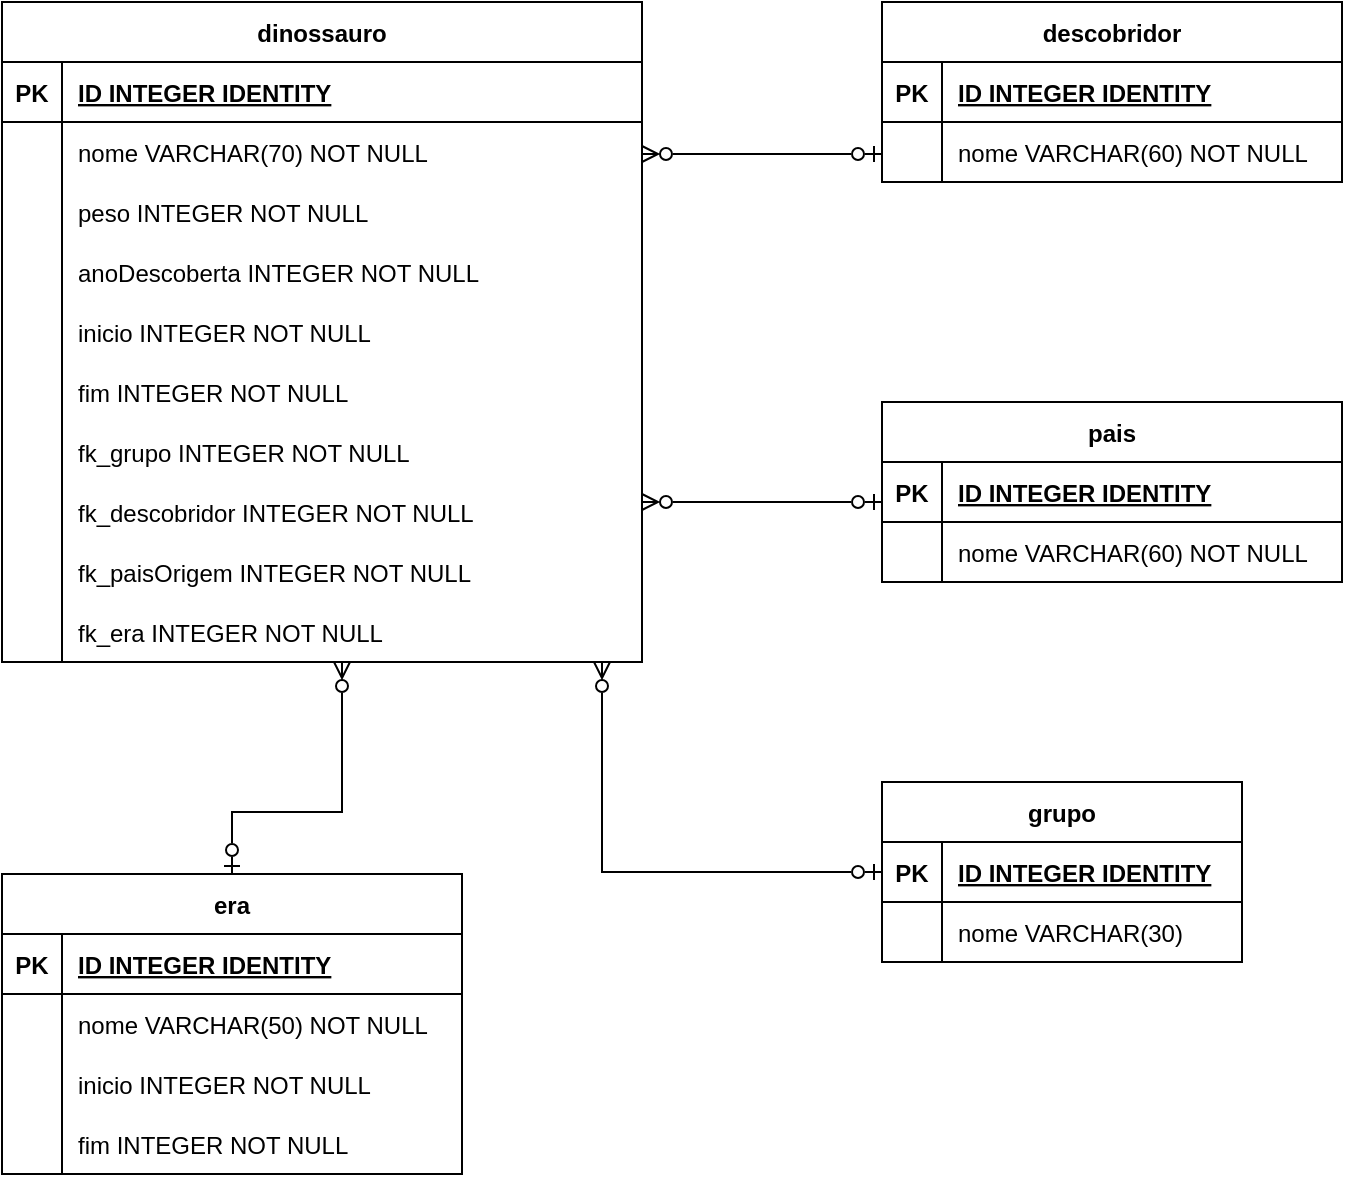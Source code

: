 <mxfile version="22.1.2" type="device">
  <diagram name="Page-1" id="ZxZZLESLRguiSDgGjBzf">
    <mxGraphModel dx="1098" dy="690" grid="1" gridSize="10" guides="1" tooltips="1" connect="1" arrows="1" fold="1" page="1" pageScale="1" pageWidth="827" pageHeight="1169" background="none" math="0" shadow="0">
      <root>
        <mxCell id="0" />
        <mxCell id="1" parent="0" />
        <mxCell id="klsp1BTiwaLLlgp8RESb-103" value="descobridor" style="shape=table;startSize=30;container=1;collapsible=1;childLayout=tableLayout;fixedRows=1;rowLines=0;fontStyle=1;align=center;resizeLast=1;" parent="1" vertex="1">
          <mxGeometry x="519" y="314" width="230" height="90" as="geometry" />
        </mxCell>
        <mxCell id="klsp1BTiwaLLlgp8RESb-104" value="" style="shape=tableRow;horizontal=0;startSize=0;swimlaneHead=0;swimlaneBody=0;fillColor=none;collapsible=0;dropTarget=0;points=[[0,0.5],[1,0.5]];portConstraint=eastwest;strokeColor=inherit;top=0;left=0;right=0;bottom=1;" parent="klsp1BTiwaLLlgp8RESb-103" vertex="1">
          <mxGeometry y="30" width="230" height="30" as="geometry" />
        </mxCell>
        <mxCell id="klsp1BTiwaLLlgp8RESb-105" value="PK" style="shape=partialRectangle;overflow=hidden;connectable=0;fillColor=none;strokeColor=inherit;top=0;left=0;bottom=0;right=0;fontStyle=1;" parent="klsp1BTiwaLLlgp8RESb-104" vertex="1">
          <mxGeometry width="30" height="30" as="geometry">
            <mxRectangle width="30" height="30" as="alternateBounds" />
          </mxGeometry>
        </mxCell>
        <mxCell id="klsp1BTiwaLLlgp8RESb-106" value="ID INTEGER  IDENTITY" style="shape=partialRectangle;overflow=hidden;connectable=0;fillColor=none;align=left;strokeColor=inherit;top=0;left=0;bottom=0;right=0;spacingLeft=6;fontStyle=5;" parent="klsp1BTiwaLLlgp8RESb-104" vertex="1">
          <mxGeometry x="30" width="200" height="30" as="geometry">
            <mxRectangle width="200" height="30" as="alternateBounds" />
          </mxGeometry>
        </mxCell>
        <mxCell id="klsp1BTiwaLLlgp8RESb-107" value="" style="shape=tableRow;horizontal=0;startSize=0;swimlaneHead=0;swimlaneBody=0;fillColor=none;collapsible=0;dropTarget=0;points=[[0,0.5],[1,0.5]];portConstraint=eastwest;strokeColor=inherit;top=0;left=0;right=0;bottom=0;" parent="klsp1BTiwaLLlgp8RESb-103" vertex="1">
          <mxGeometry y="60" width="230" height="30" as="geometry" />
        </mxCell>
        <mxCell id="klsp1BTiwaLLlgp8RESb-108" value="" style="shape=partialRectangle;overflow=hidden;connectable=0;fillColor=none;strokeColor=inherit;top=0;left=0;bottom=0;right=0;" parent="klsp1BTiwaLLlgp8RESb-107" vertex="1">
          <mxGeometry width="30" height="30" as="geometry">
            <mxRectangle width="30" height="30" as="alternateBounds" />
          </mxGeometry>
        </mxCell>
        <mxCell id="klsp1BTiwaLLlgp8RESb-109" value="nome VARCHAR(60) NOT NULL" style="shape=partialRectangle;overflow=hidden;connectable=0;fillColor=none;align=left;strokeColor=inherit;top=0;left=0;bottom=0;right=0;spacingLeft=6;" parent="klsp1BTiwaLLlgp8RESb-107" vertex="1">
          <mxGeometry x="30" width="200" height="30" as="geometry">
            <mxRectangle width="200" height="30" as="alternateBounds" />
          </mxGeometry>
        </mxCell>
        <mxCell id="klsp1BTiwaLLlgp8RESb-110" value="pais" style="shape=table;startSize=30;container=1;collapsible=1;childLayout=tableLayout;fixedRows=1;rowLines=0;fontStyle=1;align=center;resizeLast=1;" parent="1" vertex="1">
          <mxGeometry x="519" y="514" width="230" height="90" as="geometry" />
        </mxCell>
        <mxCell id="klsp1BTiwaLLlgp8RESb-111" value="" style="shape=tableRow;horizontal=0;startSize=0;swimlaneHead=0;swimlaneBody=0;fillColor=none;collapsible=0;dropTarget=0;points=[[0,0.5],[1,0.5]];portConstraint=eastwest;strokeColor=inherit;top=0;left=0;right=0;bottom=1;" parent="klsp1BTiwaLLlgp8RESb-110" vertex="1">
          <mxGeometry y="30" width="230" height="30" as="geometry" />
        </mxCell>
        <mxCell id="klsp1BTiwaLLlgp8RESb-112" value="PK" style="shape=partialRectangle;overflow=hidden;connectable=0;fillColor=none;strokeColor=inherit;top=0;left=0;bottom=0;right=0;fontStyle=1;" parent="klsp1BTiwaLLlgp8RESb-111" vertex="1">
          <mxGeometry width="30" height="30" as="geometry">
            <mxRectangle width="30" height="30" as="alternateBounds" />
          </mxGeometry>
        </mxCell>
        <mxCell id="klsp1BTiwaLLlgp8RESb-113" value="ID INTEGER  IDENTITY" style="shape=partialRectangle;overflow=hidden;connectable=0;fillColor=none;align=left;strokeColor=inherit;top=0;left=0;bottom=0;right=0;spacingLeft=6;fontStyle=5;" parent="klsp1BTiwaLLlgp8RESb-111" vertex="1">
          <mxGeometry x="30" width="200" height="30" as="geometry">
            <mxRectangle width="200" height="30" as="alternateBounds" />
          </mxGeometry>
        </mxCell>
        <mxCell id="klsp1BTiwaLLlgp8RESb-114" value="" style="shape=tableRow;horizontal=0;startSize=0;swimlaneHead=0;swimlaneBody=0;fillColor=none;collapsible=0;dropTarget=0;points=[[0,0.5],[1,0.5]];portConstraint=eastwest;strokeColor=inherit;top=0;left=0;right=0;bottom=0;" parent="klsp1BTiwaLLlgp8RESb-110" vertex="1">
          <mxGeometry y="60" width="230" height="30" as="geometry" />
        </mxCell>
        <mxCell id="klsp1BTiwaLLlgp8RESb-115" value="" style="shape=partialRectangle;overflow=hidden;connectable=0;fillColor=none;strokeColor=inherit;top=0;left=0;bottom=0;right=0;" parent="klsp1BTiwaLLlgp8RESb-114" vertex="1">
          <mxGeometry width="30" height="30" as="geometry">
            <mxRectangle width="30" height="30" as="alternateBounds" />
          </mxGeometry>
        </mxCell>
        <mxCell id="klsp1BTiwaLLlgp8RESb-116" value="nome VARCHAR(60) NOT NULL" style="shape=partialRectangle;overflow=hidden;connectable=0;fillColor=none;align=left;strokeColor=inherit;top=0;left=0;bottom=0;right=0;spacingLeft=6;" parent="klsp1BTiwaLLlgp8RESb-114" vertex="1">
          <mxGeometry x="30" width="200" height="30" as="geometry">
            <mxRectangle width="200" height="30" as="alternateBounds" />
          </mxGeometry>
        </mxCell>
        <mxCell id="klsp1BTiwaLLlgp8RESb-117" value="era" style="shape=table;startSize=30;container=1;collapsible=1;childLayout=tableLayout;fixedRows=1;rowLines=0;fontStyle=1;align=center;resizeLast=1;" parent="1" vertex="1">
          <mxGeometry x="79" y="750" width="230" height="150" as="geometry" />
        </mxCell>
        <mxCell id="klsp1BTiwaLLlgp8RESb-118" value="" style="shape=tableRow;horizontal=0;startSize=0;swimlaneHead=0;swimlaneBody=0;fillColor=none;collapsible=0;dropTarget=0;points=[[0,0.5],[1,0.5]];portConstraint=eastwest;strokeColor=inherit;top=0;left=0;right=0;bottom=1;" parent="klsp1BTiwaLLlgp8RESb-117" vertex="1">
          <mxGeometry y="30" width="230" height="30" as="geometry" />
        </mxCell>
        <mxCell id="klsp1BTiwaLLlgp8RESb-119" value="PK" style="shape=partialRectangle;overflow=hidden;connectable=0;fillColor=none;strokeColor=inherit;top=0;left=0;bottom=0;right=0;fontStyle=1;" parent="klsp1BTiwaLLlgp8RESb-118" vertex="1">
          <mxGeometry width="30" height="30" as="geometry">
            <mxRectangle width="30" height="30" as="alternateBounds" />
          </mxGeometry>
        </mxCell>
        <mxCell id="klsp1BTiwaLLlgp8RESb-120" value="ID INTEGER  IDENTITY" style="shape=partialRectangle;overflow=hidden;connectable=0;fillColor=none;align=left;strokeColor=inherit;top=0;left=0;bottom=0;right=0;spacingLeft=6;fontStyle=5;" parent="klsp1BTiwaLLlgp8RESb-118" vertex="1">
          <mxGeometry x="30" width="200" height="30" as="geometry">
            <mxRectangle width="200" height="30" as="alternateBounds" />
          </mxGeometry>
        </mxCell>
        <mxCell id="klsp1BTiwaLLlgp8RESb-121" value="" style="shape=tableRow;horizontal=0;startSize=0;swimlaneHead=0;swimlaneBody=0;fillColor=none;collapsible=0;dropTarget=0;points=[[0,0.5],[1,0.5]];portConstraint=eastwest;strokeColor=inherit;top=0;left=0;right=0;bottom=0;" parent="klsp1BTiwaLLlgp8RESb-117" vertex="1">
          <mxGeometry y="60" width="230" height="30" as="geometry" />
        </mxCell>
        <mxCell id="klsp1BTiwaLLlgp8RESb-122" value="" style="shape=partialRectangle;overflow=hidden;connectable=0;fillColor=none;strokeColor=inherit;top=0;left=0;bottom=0;right=0;" parent="klsp1BTiwaLLlgp8RESb-121" vertex="1">
          <mxGeometry width="30" height="30" as="geometry">
            <mxRectangle width="30" height="30" as="alternateBounds" />
          </mxGeometry>
        </mxCell>
        <mxCell id="klsp1BTiwaLLlgp8RESb-123" value="nome VARCHAR(50) NOT NULL" style="shape=partialRectangle;overflow=hidden;connectable=0;fillColor=none;align=left;strokeColor=inherit;top=0;left=0;bottom=0;right=0;spacingLeft=6;" parent="klsp1BTiwaLLlgp8RESb-121" vertex="1">
          <mxGeometry x="30" width="200" height="30" as="geometry">
            <mxRectangle width="200" height="30" as="alternateBounds" />
          </mxGeometry>
        </mxCell>
        <mxCell id="klsp1BTiwaLLlgp8RESb-124" value="" style="shape=tableRow;horizontal=0;startSize=0;swimlaneHead=0;swimlaneBody=0;fillColor=none;collapsible=0;dropTarget=0;points=[[0,0.5],[1,0.5]];portConstraint=eastwest;strokeColor=inherit;top=0;left=0;right=0;bottom=0;" parent="klsp1BTiwaLLlgp8RESb-117" vertex="1">
          <mxGeometry y="90" width="230" height="30" as="geometry" />
        </mxCell>
        <mxCell id="klsp1BTiwaLLlgp8RESb-125" value="" style="shape=partialRectangle;overflow=hidden;connectable=0;fillColor=none;strokeColor=inherit;top=0;left=0;bottom=0;right=0;" parent="klsp1BTiwaLLlgp8RESb-124" vertex="1">
          <mxGeometry width="30" height="30" as="geometry">
            <mxRectangle width="30" height="30" as="alternateBounds" />
          </mxGeometry>
        </mxCell>
        <mxCell id="klsp1BTiwaLLlgp8RESb-126" value="inicio INTEGER NOT NULL" style="shape=partialRectangle;overflow=hidden;connectable=0;fillColor=none;align=left;strokeColor=inherit;top=0;left=0;bottom=0;right=0;spacingLeft=6;" parent="klsp1BTiwaLLlgp8RESb-124" vertex="1">
          <mxGeometry x="30" width="200" height="30" as="geometry">
            <mxRectangle width="200" height="30" as="alternateBounds" />
          </mxGeometry>
        </mxCell>
        <mxCell id="klsp1BTiwaLLlgp8RESb-127" value="" style="shape=tableRow;horizontal=0;startSize=0;swimlaneHead=0;swimlaneBody=0;fillColor=none;collapsible=0;dropTarget=0;points=[[0,0.5],[1,0.5]];portConstraint=eastwest;strokeColor=inherit;top=0;left=0;right=0;bottom=0;" parent="klsp1BTiwaLLlgp8RESb-117" vertex="1">
          <mxGeometry y="120" width="230" height="30" as="geometry" />
        </mxCell>
        <mxCell id="klsp1BTiwaLLlgp8RESb-128" value="" style="shape=partialRectangle;overflow=hidden;connectable=0;fillColor=none;strokeColor=inherit;top=0;left=0;bottom=0;right=0;" parent="klsp1BTiwaLLlgp8RESb-127" vertex="1">
          <mxGeometry width="30" height="30" as="geometry">
            <mxRectangle width="30" height="30" as="alternateBounds" />
          </mxGeometry>
        </mxCell>
        <mxCell id="klsp1BTiwaLLlgp8RESb-129" value="fim INTEGER NOT NULL" style="shape=partialRectangle;overflow=hidden;connectable=0;fillColor=none;align=left;strokeColor=inherit;top=0;left=0;bottom=0;right=0;spacingLeft=6;" parent="klsp1BTiwaLLlgp8RESb-127" vertex="1">
          <mxGeometry x="30" width="200" height="30" as="geometry">
            <mxRectangle width="200" height="30" as="alternateBounds" />
          </mxGeometry>
        </mxCell>
        <mxCell id="klsp1BTiwaLLlgp8RESb-130" value="grupo" style="shape=table;startSize=30;container=1;collapsible=1;childLayout=tableLayout;fixedRows=1;rowLines=0;fontStyle=1;align=center;resizeLast=1;" parent="1" vertex="1">
          <mxGeometry x="519" y="704" width="180" height="90" as="geometry" />
        </mxCell>
        <mxCell id="klsp1BTiwaLLlgp8RESb-131" value="" style="shape=tableRow;horizontal=0;startSize=0;swimlaneHead=0;swimlaneBody=0;fillColor=none;collapsible=0;dropTarget=0;points=[[0,0.5],[1,0.5]];portConstraint=eastwest;strokeColor=inherit;top=0;left=0;right=0;bottom=1;" parent="klsp1BTiwaLLlgp8RESb-130" vertex="1">
          <mxGeometry y="30" width="180" height="30" as="geometry" />
        </mxCell>
        <mxCell id="klsp1BTiwaLLlgp8RESb-132" value="PK" style="shape=partialRectangle;overflow=hidden;connectable=0;fillColor=none;strokeColor=inherit;top=0;left=0;bottom=0;right=0;fontStyle=1;" parent="klsp1BTiwaLLlgp8RESb-131" vertex="1">
          <mxGeometry width="30" height="30" as="geometry">
            <mxRectangle width="30" height="30" as="alternateBounds" />
          </mxGeometry>
        </mxCell>
        <mxCell id="klsp1BTiwaLLlgp8RESb-133" value="ID INTEGER  IDENTITY" style="shape=partialRectangle;overflow=hidden;connectable=0;fillColor=none;align=left;strokeColor=inherit;top=0;left=0;bottom=0;right=0;spacingLeft=6;fontStyle=5;" parent="klsp1BTiwaLLlgp8RESb-131" vertex="1">
          <mxGeometry x="30" width="150" height="30" as="geometry">
            <mxRectangle width="150" height="30" as="alternateBounds" />
          </mxGeometry>
        </mxCell>
        <mxCell id="klsp1BTiwaLLlgp8RESb-134" value="" style="shape=tableRow;horizontal=0;startSize=0;swimlaneHead=0;swimlaneBody=0;fillColor=none;collapsible=0;dropTarget=0;points=[[0,0.5],[1,0.5]];portConstraint=eastwest;strokeColor=inherit;top=0;left=0;right=0;bottom=0;" parent="klsp1BTiwaLLlgp8RESb-130" vertex="1">
          <mxGeometry y="60" width="180" height="30" as="geometry" />
        </mxCell>
        <mxCell id="klsp1BTiwaLLlgp8RESb-135" value="" style="shape=partialRectangle;overflow=hidden;connectable=0;fillColor=none;strokeColor=inherit;top=0;left=0;bottom=0;right=0;" parent="klsp1BTiwaLLlgp8RESb-134" vertex="1">
          <mxGeometry width="30" height="30" as="geometry">
            <mxRectangle width="30" height="30" as="alternateBounds" />
          </mxGeometry>
        </mxCell>
        <mxCell id="klsp1BTiwaLLlgp8RESb-136" value="nome VARCHAR(30)" style="shape=partialRectangle;overflow=hidden;connectable=0;fillColor=none;align=left;strokeColor=inherit;top=0;left=0;bottom=0;right=0;spacingLeft=6;" parent="klsp1BTiwaLLlgp8RESb-134" vertex="1">
          <mxGeometry x="30" width="150" height="30" as="geometry">
            <mxRectangle width="150" height="30" as="alternateBounds" />
          </mxGeometry>
        </mxCell>
        <mxCell id="klsp1BTiwaLLlgp8RESb-137" value="dinossauro" style="shape=table;startSize=30;container=1;collapsible=1;childLayout=tableLayout;fixedRows=1;rowLines=0;fontStyle=1;align=center;resizeLast=1;" parent="1" vertex="1">
          <mxGeometry x="79" y="314" width="320" height="330" as="geometry" />
        </mxCell>
        <mxCell id="klsp1BTiwaLLlgp8RESb-138" value="" style="shape=tableRow;horizontal=0;startSize=0;swimlaneHead=0;swimlaneBody=0;fillColor=none;collapsible=0;dropTarget=0;points=[[0,0.5],[1,0.5]];portConstraint=eastwest;strokeColor=inherit;top=0;left=0;right=0;bottom=1;" parent="klsp1BTiwaLLlgp8RESb-137" vertex="1">
          <mxGeometry y="30" width="320" height="30" as="geometry" />
        </mxCell>
        <mxCell id="klsp1BTiwaLLlgp8RESb-139" value="PK" style="shape=partialRectangle;overflow=hidden;connectable=0;fillColor=none;strokeColor=inherit;top=0;left=0;bottom=0;right=0;fontStyle=1;" parent="klsp1BTiwaLLlgp8RESb-138" vertex="1">
          <mxGeometry width="30" height="30" as="geometry">
            <mxRectangle width="30" height="30" as="alternateBounds" />
          </mxGeometry>
        </mxCell>
        <mxCell id="klsp1BTiwaLLlgp8RESb-140" value="ID INTEGER  IDENTITY" style="shape=partialRectangle;overflow=hidden;connectable=0;fillColor=none;align=left;strokeColor=inherit;top=0;left=0;bottom=0;right=0;spacingLeft=6;fontStyle=5;" parent="klsp1BTiwaLLlgp8RESb-138" vertex="1">
          <mxGeometry x="30" width="290" height="30" as="geometry">
            <mxRectangle width="290" height="30" as="alternateBounds" />
          </mxGeometry>
        </mxCell>
        <mxCell id="klsp1BTiwaLLlgp8RESb-141" value="" style="shape=tableRow;horizontal=0;startSize=0;swimlaneHead=0;swimlaneBody=0;fillColor=none;collapsible=0;dropTarget=0;points=[[0,0.5],[1,0.5]];portConstraint=eastwest;strokeColor=inherit;top=0;left=0;right=0;bottom=0;" parent="klsp1BTiwaLLlgp8RESb-137" vertex="1">
          <mxGeometry y="60" width="320" height="30" as="geometry" />
        </mxCell>
        <mxCell id="klsp1BTiwaLLlgp8RESb-142" value="" style="shape=partialRectangle;overflow=hidden;connectable=0;fillColor=none;strokeColor=inherit;top=0;left=0;bottom=0;right=0;" parent="klsp1BTiwaLLlgp8RESb-141" vertex="1">
          <mxGeometry width="30" height="30" as="geometry">
            <mxRectangle width="30" height="30" as="alternateBounds" />
          </mxGeometry>
        </mxCell>
        <mxCell id="klsp1BTiwaLLlgp8RESb-143" value="nome VARCHAR(70) NOT NULL" style="shape=partialRectangle;overflow=hidden;connectable=0;fillColor=none;align=left;strokeColor=inherit;top=0;left=0;bottom=0;right=0;spacingLeft=6;" parent="klsp1BTiwaLLlgp8RESb-141" vertex="1">
          <mxGeometry x="30" width="290" height="30" as="geometry">
            <mxRectangle width="290" height="30" as="alternateBounds" />
          </mxGeometry>
        </mxCell>
        <mxCell id="klsp1BTiwaLLlgp8RESb-144" value="" style="shape=tableRow;horizontal=0;startSize=0;swimlaneHead=0;swimlaneBody=0;fillColor=none;collapsible=0;dropTarget=0;points=[[0,0.5],[1,0.5]];portConstraint=eastwest;strokeColor=inherit;top=0;left=0;right=0;bottom=0;" parent="klsp1BTiwaLLlgp8RESb-137" vertex="1">
          <mxGeometry y="90" width="320" height="30" as="geometry" />
        </mxCell>
        <mxCell id="klsp1BTiwaLLlgp8RESb-145" value="" style="shape=partialRectangle;overflow=hidden;connectable=0;fillColor=none;strokeColor=inherit;top=0;left=0;bottom=0;right=0;" parent="klsp1BTiwaLLlgp8RESb-144" vertex="1">
          <mxGeometry width="30" height="30" as="geometry">
            <mxRectangle width="30" height="30" as="alternateBounds" />
          </mxGeometry>
        </mxCell>
        <mxCell id="klsp1BTiwaLLlgp8RESb-146" value="peso INTEGER NOT NULL" style="shape=partialRectangle;overflow=hidden;connectable=0;fillColor=none;align=left;strokeColor=inherit;top=0;left=0;bottom=0;right=0;spacingLeft=6;" parent="klsp1BTiwaLLlgp8RESb-144" vertex="1">
          <mxGeometry x="30" width="290" height="30" as="geometry">
            <mxRectangle width="290" height="30" as="alternateBounds" />
          </mxGeometry>
        </mxCell>
        <mxCell id="klsp1BTiwaLLlgp8RESb-147" value="" style="shape=tableRow;horizontal=0;startSize=0;swimlaneHead=0;swimlaneBody=0;fillColor=none;collapsible=0;dropTarget=0;points=[[0,0.5],[1,0.5]];portConstraint=eastwest;strokeColor=inherit;top=0;left=0;right=0;bottom=0;" parent="klsp1BTiwaLLlgp8RESb-137" vertex="1">
          <mxGeometry y="120" width="320" height="30" as="geometry" />
        </mxCell>
        <mxCell id="klsp1BTiwaLLlgp8RESb-148" value="" style="shape=partialRectangle;overflow=hidden;connectable=0;fillColor=none;strokeColor=inherit;top=0;left=0;bottom=0;right=0;" parent="klsp1BTiwaLLlgp8RESb-147" vertex="1">
          <mxGeometry width="30" height="30" as="geometry">
            <mxRectangle width="30" height="30" as="alternateBounds" />
          </mxGeometry>
        </mxCell>
        <mxCell id="klsp1BTiwaLLlgp8RESb-149" value="anoDescoberta INTEGER NOT NULL" style="shape=partialRectangle;overflow=hidden;connectable=0;fillColor=none;align=left;strokeColor=inherit;top=0;left=0;bottom=0;right=0;spacingLeft=6;" parent="klsp1BTiwaLLlgp8RESb-147" vertex="1">
          <mxGeometry x="30" width="290" height="30" as="geometry">
            <mxRectangle width="290" height="30" as="alternateBounds" />
          </mxGeometry>
        </mxCell>
        <mxCell id="klsp1BTiwaLLlgp8RESb-150" value="" style="shape=tableRow;horizontal=0;startSize=0;swimlaneHead=0;swimlaneBody=0;fillColor=none;collapsible=0;dropTarget=0;points=[[0,0.5],[1,0.5]];portConstraint=eastwest;strokeColor=inherit;top=0;left=0;right=0;bottom=0;" parent="klsp1BTiwaLLlgp8RESb-137" vertex="1">
          <mxGeometry y="150" width="320" height="30" as="geometry" />
        </mxCell>
        <mxCell id="klsp1BTiwaLLlgp8RESb-151" value="" style="shape=partialRectangle;overflow=hidden;connectable=0;fillColor=none;strokeColor=inherit;top=0;left=0;bottom=0;right=0;" parent="klsp1BTiwaLLlgp8RESb-150" vertex="1">
          <mxGeometry width="30" height="30" as="geometry">
            <mxRectangle width="30" height="30" as="alternateBounds" />
          </mxGeometry>
        </mxCell>
        <mxCell id="klsp1BTiwaLLlgp8RESb-152" value="inicio INTEGER NOT NULL" style="shape=partialRectangle;overflow=hidden;connectable=0;fillColor=none;align=left;strokeColor=inherit;top=0;left=0;bottom=0;right=0;spacingLeft=6;" parent="klsp1BTiwaLLlgp8RESb-150" vertex="1">
          <mxGeometry x="30" width="290" height="30" as="geometry">
            <mxRectangle width="290" height="30" as="alternateBounds" />
          </mxGeometry>
        </mxCell>
        <mxCell id="klsp1BTiwaLLlgp8RESb-153" value="" style="shape=tableRow;horizontal=0;startSize=0;swimlaneHead=0;swimlaneBody=0;fillColor=none;collapsible=0;dropTarget=0;points=[[0,0.5],[1,0.5]];portConstraint=eastwest;strokeColor=inherit;top=0;left=0;right=0;bottom=0;" parent="klsp1BTiwaLLlgp8RESb-137" vertex="1">
          <mxGeometry y="180" width="320" height="30" as="geometry" />
        </mxCell>
        <mxCell id="klsp1BTiwaLLlgp8RESb-154" value="" style="shape=partialRectangle;overflow=hidden;connectable=0;fillColor=none;strokeColor=inherit;top=0;left=0;bottom=0;right=0;" parent="klsp1BTiwaLLlgp8RESb-153" vertex="1">
          <mxGeometry width="30" height="30" as="geometry">
            <mxRectangle width="30" height="30" as="alternateBounds" />
          </mxGeometry>
        </mxCell>
        <mxCell id="klsp1BTiwaLLlgp8RESb-155" value="fim INTEGER NOT NULL" style="shape=partialRectangle;overflow=hidden;connectable=0;fillColor=none;align=left;strokeColor=inherit;top=0;left=0;bottom=0;right=0;spacingLeft=6;" parent="klsp1BTiwaLLlgp8RESb-153" vertex="1">
          <mxGeometry x="30" width="290" height="30" as="geometry">
            <mxRectangle width="290" height="30" as="alternateBounds" />
          </mxGeometry>
        </mxCell>
        <mxCell id="klsp1BTiwaLLlgp8RESb-156" value="" style="shape=tableRow;horizontal=0;startSize=0;swimlaneHead=0;swimlaneBody=0;fillColor=none;collapsible=0;dropTarget=0;points=[[0,0.5],[1,0.5]];portConstraint=eastwest;strokeColor=inherit;top=0;left=0;right=0;bottom=0;" parent="klsp1BTiwaLLlgp8RESb-137" vertex="1">
          <mxGeometry y="210" width="320" height="30" as="geometry" />
        </mxCell>
        <mxCell id="klsp1BTiwaLLlgp8RESb-157" value="" style="shape=partialRectangle;overflow=hidden;connectable=0;fillColor=none;strokeColor=inherit;top=0;left=0;bottom=0;right=0;" parent="klsp1BTiwaLLlgp8RESb-156" vertex="1">
          <mxGeometry width="30" height="30" as="geometry">
            <mxRectangle width="30" height="30" as="alternateBounds" />
          </mxGeometry>
        </mxCell>
        <mxCell id="klsp1BTiwaLLlgp8RESb-158" value="fk_grupo INTEGER NOT NULL" style="shape=partialRectangle;overflow=hidden;connectable=0;fillColor=none;align=left;strokeColor=inherit;top=0;left=0;bottom=0;right=0;spacingLeft=6;" parent="klsp1BTiwaLLlgp8RESb-156" vertex="1">
          <mxGeometry x="30" width="290" height="30" as="geometry">
            <mxRectangle width="290" height="30" as="alternateBounds" />
          </mxGeometry>
        </mxCell>
        <mxCell id="klsp1BTiwaLLlgp8RESb-159" value="" style="shape=tableRow;horizontal=0;startSize=0;swimlaneHead=0;swimlaneBody=0;fillColor=none;collapsible=0;dropTarget=0;points=[[0,0.5],[1,0.5]];portConstraint=eastwest;strokeColor=inherit;top=0;left=0;right=0;bottom=0;" parent="klsp1BTiwaLLlgp8RESb-137" vertex="1">
          <mxGeometry y="240" width="320" height="30" as="geometry" />
        </mxCell>
        <mxCell id="klsp1BTiwaLLlgp8RESb-160" value="" style="shape=partialRectangle;overflow=hidden;connectable=0;fillColor=none;strokeColor=inherit;top=0;left=0;bottom=0;right=0;" parent="klsp1BTiwaLLlgp8RESb-159" vertex="1">
          <mxGeometry width="30" height="30" as="geometry">
            <mxRectangle width="30" height="30" as="alternateBounds" />
          </mxGeometry>
        </mxCell>
        <mxCell id="klsp1BTiwaLLlgp8RESb-161" value="fk_descobridor INTEGER NOT NULL" style="shape=partialRectangle;overflow=hidden;connectable=0;fillColor=none;align=left;strokeColor=inherit;top=0;left=0;bottom=0;right=0;spacingLeft=6;" parent="klsp1BTiwaLLlgp8RESb-159" vertex="1">
          <mxGeometry x="30" width="290" height="30" as="geometry">
            <mxRectangle width="290" height="30" as="alternateBounds" />
          </mxGeometry>
        </mxCell>
        <mxCell id="klsp1BTiwaLLlgp8RESb-162" value="" style="shape=tableRow;horizontal=0;startSize=0;swimlaneHead=0;swimlaneBody=0;fillColor=none;collapsible=0;dropTarget=0;points=[[0,0.5],[1,0.5]];portConstraint=eastwest;strokeColor=inherit;top=0;left=0;right=0;bottom=0;" parent="klsp1BTiwaLLlgp8RESb-137" vertex="1">
          <mxGeometry y="270" width="320" height="30" as="geometry" />
        </mxCell>
        <mxCell id="klsp1BTiwaLLlgp8RESb-163" value="" style="shape=partialRectangle;overflow=hidden;connectable=0;fillColor=none;strokeColor=inherit;top=0;left=0;bottom=0;right=0;" parent="klsp1BTiwaLLlgp8RESb-162" vertex="1">
          <mxGeometry width="30" height="30" as="geometry">
            <mxRectangle width="30" height="30" as="alternateBounds" />
          </mxGeometry>
        </mxCell>
        <mxCell id="klsp1BTiwaLLlgp8RESb-164" value="fk_paisOrigem INTEGER NOT NULL" style="shape=partialRectangle;overflow=hidden;connectable=0;fillColor=none;align=left;strokeColor=inherit;top=0;left=0;bottom=0;right=0;spacingLeft=6;" parent="klsp1BTiwaLLlgp8RESb-162" vertex="1">
          <mxGeometry x="30" width="290" height="30" as="geometry">
            <mxRectangle width="290" height="30" as="alternateBounds" />
          </mxGeometry>
        </mxCell>
        <mxCell id="klsp1BTiwaLLlgp8RESb-165" value="" style="shape=tableRow;horizontal=0;startSize=0;swimlaneHead=0;swimlaneBody=0;fillColor=none;collapsible=0;dropTarget=0;points=[[0,0.5],[1,0.5]];portConstraint=eastwest;strokeColor=inherit;top=0;left=0;right=0;bottom=0;" parent="klsp1BTiwaLLlgp8RESb-137" vertex="1">
          <mxGeometry y="300" width="320" height="30" as="geometry" />
        </mxCell>
        <mxCell id="klsp1BTiwaLLlgp8RESb-166" value="" style="shape=partialRectangle;overflow=hidden;connectable=0;fillColor=none;strokeColor=inherit;top=0;left=0;bottom=0;right=0;" parent="klsp1BTiwaLLlgp8RESb-165" vertex="1">
          <mxGeometry width="30" height="30" as="geometry">
            <mxRectangle width="30" height="30" as="alternateBounds" />
          </mxGeometry>
        </mxCell>
        <mxCell id="klsp1BTiwaLLlgp8RESb-167" value="fk_era INTEGER NOT NULL" style="shape=partialRectangle;overflow=hidden;connectable=0;fillColor=none;align=left;strokeColor=inherit;top=0;left=0;bottom=0;right=0;spacingLeft=6;" parent="klsp1BTiwaLLlgp8RESb-165" vertex="1">
          <mxGeometry x="30" width="290" height="30" as="geometry">
            <mxRectangle width="290" height="30" as="alternateBounds" />
          </mxGeometry>
        </mxCell>
        <mxCell id="klsp1BTiwaLLlgp8RESb-180" style="edgeStyle=orthogonalEdgeStyle;rounded=0;orthogonalLoop=1;jettySize=auto;html=1;fontFamily=Helvetica;fontSize=12;fontColor=default;startSize=6;startArrow=ERzeroToMany;startFill=0;endArrow=ERzeroToOne;endFill=0;" parent="1" source="klsp1BTiwaLLlgp8RESb-137" target="klsp1BTiwaLLlgp8RESb-130" edge="1">
          <mxGeometry relative="1" as="geometry">
            <mxPoint x="178.94" y="539.059" as="sourcePoint" />
            <mxPoint x="268.999" y="774" as="targetPoint" />
            <Array as="points">
              <mxPoint x="379" y="674" />
              <mxPoint x="379" y="674" />
            </Array>
          </mxGeometry>
        </mxCell>
        <mxCell id="klsp1BTiwaLLlgp8RESb-181" style="edgeStyle=orthogonalEdgeStyle;rounded=0;orthogonalLoop=1;jettySize=auto;html=1;fontFamily=Helvetica;fontSize=12;fontColor=default;startSize=6;endSize=6;startArrow=ERzeroToMany;startFill=0;endArrow=ERzeroToOne;endFill=0;" parent="1" source="klsp1BTiwaLLlgp8RESb-137" target="klsp1BTiwaLLlgp8RESb-103" edge="1">
          <mxGeometry relative="1" as="geometry">
            <Array as="points">
              <mxPoint x="470" y="390" />
              <mxPoint x="470" y="390" />
            </Array>
          </mxGeometry>
        </mxCell>
        <mxCell id="klsp1BTiwaLLlgp8RESb-182" style="edgeStyle=orthogonalEdgeStyle;rounded=0;orthogonalLoop=1;jettySize=auto;html=1;fontFamily=Helvetica;fontSize=12;fontColor=default;startSize=6;startArrow=ERzeroToMany;startFill=0;endArrow=ERzeroToOne;endFill=0;" parent="1" source="klsp1BTiwaLLlgp8RESb-137" target="klsp1BTiwaLLlgp8RESb-110" edge="1">
          <mxGeometry relative="1" as="geometry">
            <Array as="points">
              <mxPoint x="479" y="564" />
              <mxPoint x="479" y="564" />
            </Array>
          </mxGeometry>
        </mxCell>
        <mxCell id="klsp1BTiwaLLlgp8RESb-183" style="edgeStyle=orthogonalEdgeStyle;rounded=0;orthogonalLoop=1;jettySize=auto;html=1;fontFamily=Helvetica;fontSize=12;fontColor=default;startSize=6;endArrow=ERzeroToOne;endFill=0;startArrow=ERzeroToMany;startFill=0;endSize=6;" parent="1" source="klsp1BTiwaLLlgp8RESb-137" target="klsp1BTiwaLLlgp8RESb-117" edge="1">
          <mxGeometry relative="1" as="geometry">
            <Array as="points">
              <mxPoint x="249" y="719" />
            </Array>
          </mxGeometry>
        </mxCell>
      </root>
    </mxGraphModel>
  </diagram>
</mxfile>
